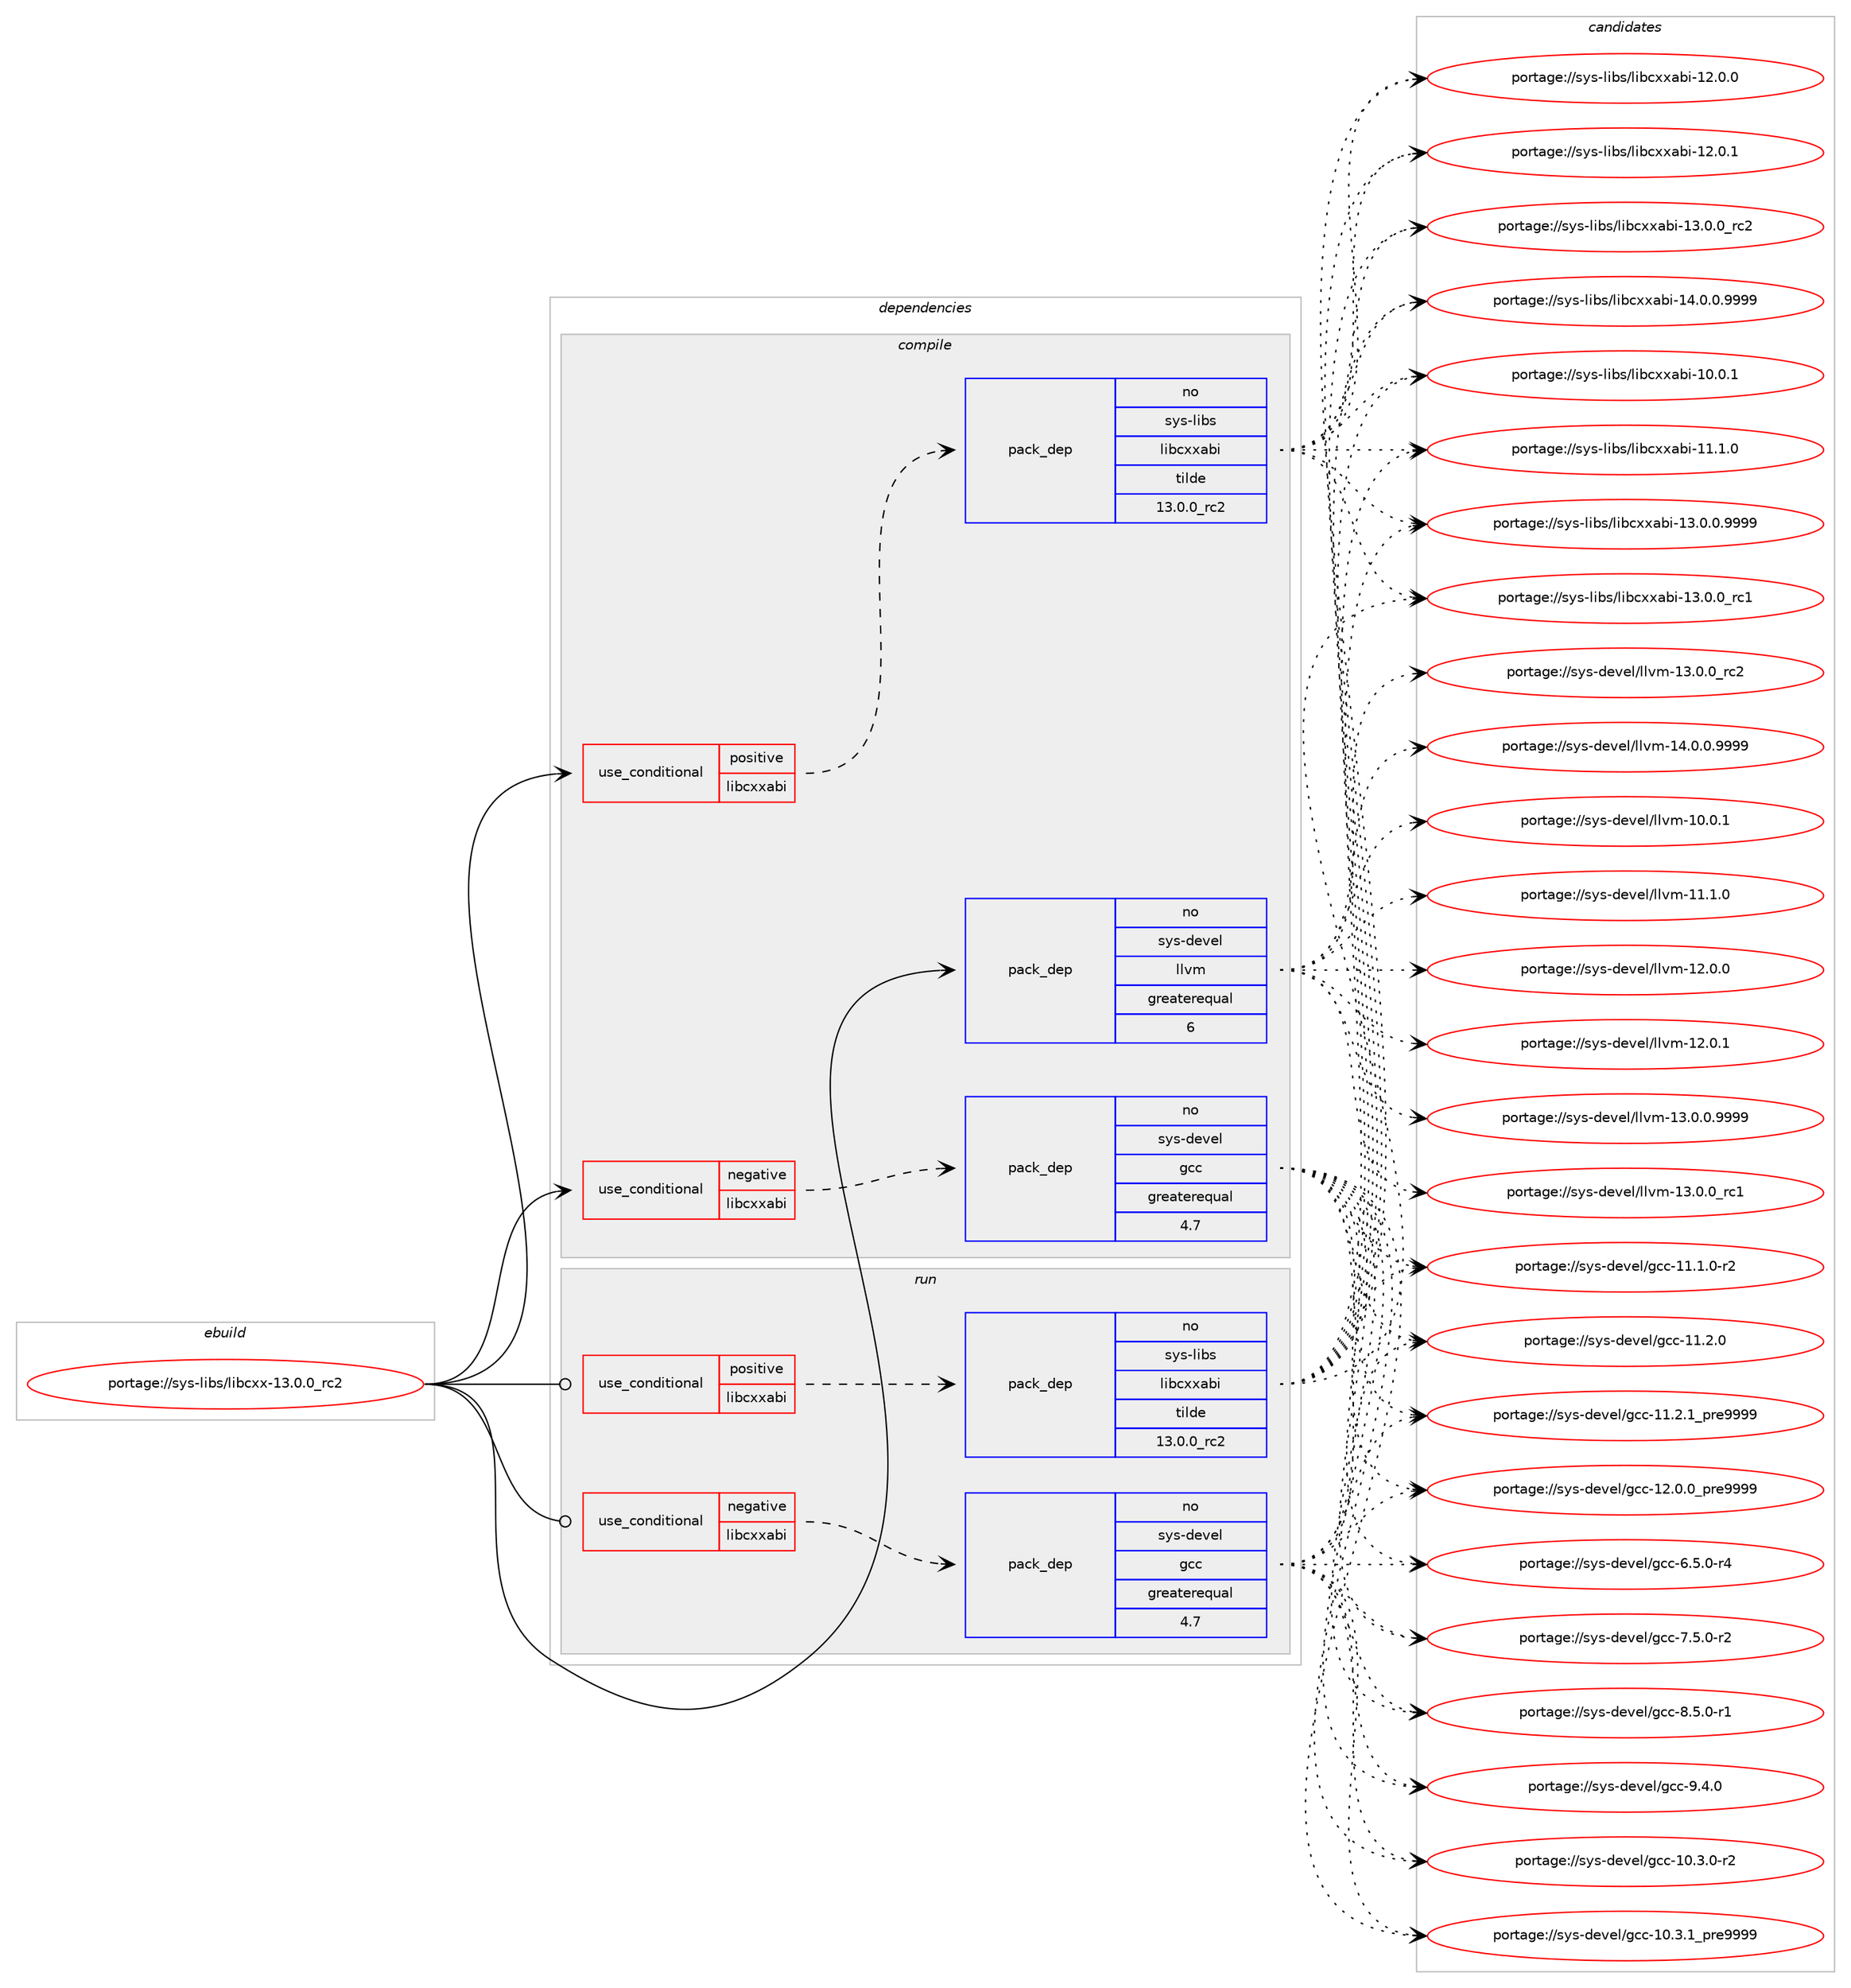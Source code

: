 digraph prolog {

# *************
# Graph options
# *************

newrank=true;
concentrate=true;
compound=true;
graph [rankdir=LR,fontname=Helvetica,fontsize=10,ranksep=1.5];#, ranksep=2.5, nodesep=0.2];
edge  [arrowhead=vee];
node  [fontname=Helvetica,fontsize=10];

# **********
# The ebuild
# **********

subgraph cluster_leftcol {
color=gray;
rank=same;
label=<<i>ebuild</i>>;
id [label="portage://sys-libs/libcxx-13.0.0_rc2", color=red, width=4, href="../sys-libs/libcxx-13.0.0_rc2.svg"];
}

# ****************
# The dependencies
# ****************

subgraph cluster_midcol {
color=gray;
label=<<i>dependencies</i>>;
subgraph cluster_compile {
fillcolor="#eeeeee";
style=filled;
label=<<i>compile</i>>;
subgraph cond395 {
dependency723 [label=<<TABLE BORDER="0" CELLBORDER="1" CELLSPACING="0" CELLPADDING="4"><TR><TD ROWSPAN="3" CELLPADDING="10">use_conditional</TD></TR><TR><TD>negative</TD></TR><TR><TD>libcxxabi</TD></TR></TABLE>>, shape=none, color=red];
subgraph pack307 {
dependency724 [label=<<TABLE BORDER="0" CELLBORDER="1" CELLSPACING="0" CELLPADDING="4" WIDTH="220"><TR><TD ROWSPAN="6" CELLPADDING="30">pack_dep</TD></TR><TR><TD WIDTH="110">no</TD></TR><TR><TD>sys-devel</TD></TR><TR><TD>gcc</TD></TR><TR><TD>greaterequal</TD></TR><TR><TD>4.7</TD></TR></TABLE>>, shape=none, color=blue];
}
dependency723:e -> dependency724:w [weight=20,style="dashed",arrowhead="vee"];
}
id:e -> dependency723:w [weight=20,style="solid",arrowhead="vee"];
subgraph cond396 {
dependency725 [label=<<TABLE BORDER="0" CELLBORDER="1" CELLSPACING="0" CELLPADDING="4"><TR><TD ROWSPAN="3" CELLPADDING="10">use_conditional</TD></TR><TR><TD>positive</TD></TR><TR><TD>libcxxabi</TD></TR></TABLE>>, shape=none, color=red];
subgraph pack308 {
dependency726 [label=<<TABLE BORDER="0" CELLBORDER="1" CELLSPACING="0" CELLPADDING="4" WIDTH="220"><TR><TD ROWSPAN="6" CELLPADDING="30">pack_dep</TD></TR><TR><TD WIDTH="110">no</TD></TR><TR><TD>sys-libs</TD></TR><TR><TD>libcxxabi</TD></TR><TR><TD>tilde</TD></TR><TR><TD>13.0.0_rc2</TD></TR></TABLE>>, shape=none, color=blue];
}
dependency725:e -> dependency726:w [weight=20,style="dashed",arrowhead="vee"];
}
id:e -> dependency725:w [weight=20,style="solid",arrowhead="vee"];
subgraph pack309 {
dependency727 [label=<<TABLE BORDER="0" CELLBORDER="1" CELLSPACING="0" CELLPADDING="4" WIDTH="220"><TR><TD ROWSPAN="6" CELLPADDING="30">pack_dep</TD></TR><TR><TD WIDTH="110">no</TD></TR><TR><TD>sys-devel</TD></TR><TR><TD>llvm</TD></TR><TR><TD>greaterequal</TD></TR><TR><TD>6</TD></TR></TABLE>>, shape=none, color=blue];
}
id:e -> dependency727:w [weight=20,style="solid",arrowhead="vee"];
# *** BEGIN UNKNOWN DEPENDENCY TYPE (TODO) ***
# id -> package_dependency(portage://sys-libs/libcxx-13.0.0_rc2,install,strong,sys-devel,llvm,none,[,,],[slot(0)],[])
# *** END UNKNOWN DEPENDENCY TYPE (TODO) ***

}
subgraph cluster_compileandrun {
fillcolor="#eeeeee";
style=filled;
label=<<i>compile and run</i>>;
}
subgraph cluster_run {
fillcolor="#eeeeee";
style=filled;
label=<<i>run</i>>;
subgraph cond397 {
dependency728 [label=<<TABLE BORDER="0" CELLBORDER="1" CELLSPACING="0" CELLPADDING="4"><TR><TD ROWSPAN="3" CELLPADDING="10">use_conditional</TD></TR><TR><TD>negative</TD></TR><TR><TD>libcxxabi</TD></TR></TABLE>>, shape=none, color=red];
subgraph pack310 {
dependency729 [label=<<TABLE BORDER="0" CELLBORDER="1" CELLSPACING="0" CELLPADDING="4" WIDTH="220"><TR><TD ROWSPAN="6" CELLPADDING="30">pack_dep</TD></TR><TR><TD WIDTH="110">no</TD></TR><TR><TD>sys-devel</TD></TR><TR><TD>gcc</TD></TR><TR><TD>greaterequal</TD></TR><TR><TD>4.7</TD></TR></TABLE>>, shape=none, color=blue];
}
dependency728:e -> dependency729:w [weight=20,style="dashed",arrowhead="vee"];
}
id:e -> dependency728:w [weight=20,style="solid",arrowhead="odot"];
subgraph cond398 {
dependency730 [label=<<TABLE BORDER="0" CELLBORDER="1" CELLSPACING="0" CELLPADDING="4"><TR><TD ROWSPAN="3" CELLPADDING="10">use_conditional</TD></TR><TR><TD>positive</TD></TR><TR><TD>libcxxabi</TD></TR></TABLE>>, shape=none, color=red];
subgraph pack311 {
dependency731 [label=<<TABLE BORDER="0" CELLBORDER="1" CELLSPACING="0" CELLPADDING="4" WIDTH="220"><TR><TD ROWSPAN="6" CELLPADDING="30">pack_dep</TD></TR><TR><TD WIDTH="110">no</TD></TR><TR><TD>sys-libs</TD></TR><TR><TD>libcxxabi</TD></TR><TR><TD>tilde</TD></TR><TR><TD>13.0.0_rc2</TD></TR></TABLE>>, shape=none, color=blue];
}
dependency730:e -> dependency731:w [weight=20,style="dashed",arrowhead="vee"];
}
id:e -> dependency730:w [weight=20,style="solid",arrowhead="odot"];
}
}

# **************
# The candidates
# **************

subgraph cluster_choices {
rank=same;
color=gray;
label=<<i>candidates</i>>;

subgraph choice307 {
color=black;
nodesep=1;
choice11512111545100101118101108471039999454948465146484511450 [label="portage://sys-devel/gcc-10.3.0-r2", color=red, width=4,href="../sys-devel/gcc-10.3.0-r2.svg"];
choice11512111545100101118101108471039999454948465146499511211410157575757 [label="portage://sys-devel/gcc-10.3.1_pre9999", color=red, width=4,href="../sys-devel/gcc-10.3.1_pre9999.svg"];
choice11512111545100101118101108471039999454949464946484511450 [label="portage://sys-devel/gcc-11.1.0-r2", color=red, width=4,href="../sys-devel/gcc-11.1.0-r2.svg"];
choice1151211154510010111810110847103999945494946504648 [label="portage://sys-devel/gcc-11.2.0", color=red, width=4,href="../sys-devel/gcc-11.2.0.svg"];
choice11512111545100101118101108471039999454949465046499511211410157575757 [label="portage://sys-devel/gcc-11.2.1_pre9999", color=red, width=4,href="../sys-devel/gcc-11.2.1_pre9999.svg"];
choice11512111545100101118101108471039999454950464846489511211410157575757 [label="portage://sys-devel/gcc-12.0.0_pre9999", color=red, width=4,href="../sys-devel/gcc-12.0.0_pre9999.svg"];
choice115121115451001011181011084710399994554465346484511452 [label="portage://sys-devel/gcc-6.5.0-r4", color=red, width=4,href="../sys-devel/gcc-6.5.0-r4.svg"];
choice115121115451001011181011084710399994555465346484511450 [label="portage://sys-devel/gcc-7.5.0-r2", color=red, width=4,href="../sys-devel/gcc-7.5.0-r2.svg"];
choice115121115451001011181011084710399994556465346484511449 [label="portage://sys-devel/gcc-8.5.0-r1", color=red, width=4,href="../sys-devel/gcc-8.5.0-r1.svg"];
choice11512111545100101118101108471039999455746524648 [label="portage://sys-devel/gcc-9.4.0", color=red, width=4,href="../sys-devel/gcc-9.4.0.svg"];
dependency724:e -> choice11512111545100101118101108471039999454948465146484511450:w [style=dotted,weight="100"];
dependency724:e -> choice11512111545100101118101108471039999454948465146499511211410157575757:w [style=dotted,weight="100"];
dependency724:e -> choice11512111545100101118101108471039999454949464946484511450:w [style=dotted,weight="100"];
dependency724:e -> choice1151211154510010111810110847103999945494946504648:w [style=dotted,weight="100"];
dependency724:e -> choice11512111545100101118101108471039999454949465046499511211410157575757:w [style=dotted,weight="100"];
dependency724:e -> choice11512111545100101118101108471039999454950464846489511211410157575757:w [style=dotted,weight="100"];
dependency724:e -> choice115121115451001011181011084710399994554465346484511452:w [style=dotted,weight="100"];
dependency724:e -> choice115121115451001011181011084710399994555465346484511450:w [style=dotted,weight="100"];
dependency724:e -> choice115121115451001011181011084710399994556465346484511449:w [style=dotted,weight="100"];
dependency724:e -> choice11512111545100101118101108471039999455746524648:w [style=dotted,weight="100"];
}
subgraph choice308 {
color=black;
nodesep=1;
choice1151211154510810598115471081059899120120979810545494846484649 [label="portage://sys-libs/libcxxabi-10.0.1", color=red, width=4,href="../sys-libs/libcxxabi-10.0.1.svg"];
choice1151211154510810598115471081059899120120979810545494946494648 [label="portage://sys-libs/libcxxabi-11.1.0", color=red, width=4,href="../sys-libs/libcxxabi-11.1.0.svg"];
choice1151211154510810598115471081059899120120979810545495046484648 [label="portage://sys-libs/libcxxabi-12.0.0", color=red, width=4,href="../sys-libs/libcxxabi-12.0.0.svg"];
choice1151211154510810598115471081059899120120979810545495046484649 [label="portage://sys-libs/libcxxabi-12.0.1", color=red, width=4,href="../sys-libs/libcxxabi-12.0.1.svg"];
choice11512111545108105981154710810598991201209798105454951464846484657575757 [label="portage://sys-libs/libcxxabi-13.0.0.9999", color=red, width=4,href="../sys-libs/libcxxabi-13.0.0.9999.svg"];
choice1151211154510810598115471081059899120120979810545495146484648951149949 [label="portage://sys-libs/libcxxabi-13.0.0_rc1", color=red, width=4,href="../sys-libs/libcxxabi-13.0.0_rc1.svg"];
choice1151211154510810598115471081059899120120979810545495146484648951149950 [label="portage://sys-libs/libcxxabi-13.0.0_rc2", color=red, width=4,href="../sys-libs/libcxxabi-13.0.0_rc2.svg"];
choice11512111545108105981154710810598991201209798105454952464846484657575757 [label="portage://sys-libs/libcxxabi-14.0.0.9999", color=red, width=4,href="../sys-libs/libcxxabi-14.0.0.9999.svg"];
dependency726:e -> choice1151211154510810598115471081059899120120979810545494846484649:w [style=dotted,weight="100"];
dependency726:e -> choice1151211154510810598115471081059899120120979810545494946494648:w [style=dotted,weight="100"];
dependency726:e -> choice1151211154510810598115471081059899120120979810545495046484648:w [style=dotted,weight="100"];
dependency726:e -> choice1151211154510810598115471081059899120120979810545495046484649:w [style=dotted,weight="100"];
dependency726:e -> choice11512111545108105981154710810598991201209798105454951464846484657575757:w [style=dotted,weight="100"];
dependency726:e -> choice1151211154510810598115471081059899120120979810545495146484648951149949:w [style=dotted,weight="100"];
dependency726:e -> choice1151211154510810598115471081059899120120979810545495146484648951149950:w [style=dotted,weight="100"];
dependency726:e -> choice11512111545108105981154710810598991201209798105454952464846484657575757:w [style=dotted,weight="100"];
}
subgraph choice309 {
color=black;
nodesep=1;
choice115121115451001011181011084710810811810945494846484649 [label="portage://sys-devel/llvm-10.0.1", color=red, width=4,href="../sys-devel/llvm-10.0.1.svg"];
choice115121115451001011181011084710810811810945494946494648 [label="portage://sys-devel/llvm-11.1.0", color=red, width=4,href="../sys-devel/llvm-11.1.0.svg"];
choice115121115451001011181011084710810811810945495046484648 [label="portage://sys-devel/llvm-12.0.0", color=red, width=4,href="../sys-devel/llvm-12.0.0.svg"];
choice115121115451001011181011084710810811810945495046484649 [label="portage://sys-devel/llvm-12.0.1", color=red, width=4,href="../sys-devel/llvm-12.0.1.svg"];
choice1151211154510010111810110847108108118109454951464846484657575757 [label="portage://sys-devel/llvm-13.0.0.9999", color=red, width=4,href="../sys-devel/llvm-13.0.0.9999.svg"];
choice115121115451001011181011084710810811810945495146484648951149949 [label="portage://sys-devel/llvm-13.0.0_rc1", color=red, width=4,href="../sys-devel/llvm-13.0.0_rc1.svg"];
choice115121115451001011181011084710810811810945495146484648951149950 [label="portage://sys-devel/llvm-13.0.0_rc2", color=red, width=4,href="../sys-devel/llvm-13.0.0_rc2.svg"];
choice1151211154510010111810110847108108118109454952464846484657575757 [label="portage://sys-devel/llvm-14.0.0.9999", color=red, width=4,href="../sys-devel/llvm-14.0.0.9999.svg"];
dependency727:e -> choice115121115451001011181011084710810811810945494846484649:w [style=dotted,weight="100"];
dependency727:e -> choice115121115451001011181011084710810811810945494946494648:w [style=dotted,weight="100"];
dependency727:e -> choice115121115451001011181011084710810811810945495046484648:w [style=dotted,weight="100"];
dependency727:e -> choice115121115451001011181011084710810811810945495046484649:w [style=dotted,weight="100"];
dependency727:e -> choice1151211154510010111810110847108108118109454951464846484657575757:w [style=dotted,weight="100"];
dependency727:e -> choice115121115451001011181011084710810811810945495146484648951149949:w [style=dotted,weight="100"];
dependency727:e -> choice115121115451001011181011084710810811810945495146484648951149950:w [style=dotted,weight="100"];
dependency727:e -> choice1151211154510010111810110847108108118109454952464846484657575757:w [style=dotted,weight="100"];
}
subgraph choice310 {
color=black;
nodesep=1;
choice11512111545100101118101108471039999454948465146484511450 [label="portage://sys-devel/gcc-10.3.0-r2", color=red, width=4,href="../sys-devel/gcc-10.3.0-r2.svg"];
choice11512111545100101118101108471039999454948465146499511211410157575757 [label="portage://sys-devel/gcc-10.3.1_pre9999", color=red, width=4,href="../sys-devel/gcc-10.3.1_pre9999.svg"];
choice11512111545100101118101108471039999454949464946484511450 [label="portage://sys-devel/gcc-11.1.0-r2", color=red, width=4,href="../sys-devel/gcc-11.1.0-r2.svg"];
choice1151211154510010111810110847103999945494946504648 [label="portage://sys-devel/gcc-11.2.0", color=red, width=4,href="../sys-devel/gcc-11.2.0.svg"];
choice11512111545100101118101108471039999454949465046499511211410157575757 [label="portage://sys-devel/gcc-11.2.1_pre9999", color=red, width=4,href="../sys-devel/gcc-11.2.1_pre9999.svg"];
choice11512111545100101118101108471039999454950464846489511211410157575757 [label="portage://sys-devel/gcc-12.0.0_pre9999", color=red, width=4,href="../sys-devel/gcc-12.0.0_pre9999.svg"];
choice115121115451001011181011084710399994554465346484511452 [label="portage://sys-devel/gcc-6.5.0-r4", color=red, width=4,href="../sys-devel/gcc-6.5.0-r4.svg"];
choice115121115451001011181011084710399994555465346484511450 [label="portage://sys-devel/gcc-7.5.0-r2", color=red, width=4,href="../sys-devel/gcc-7.5.0-r2.svg"];
choice115121115451001011181011084710399994556465346484511449 [label="portage://sys-devel/gcc-8.5.0-r1", color=red, width=4,href="../sys-devel/gcc-8.5.0-r1.svg"];
choice11512111545100101118101108471039999455746524648 [label="portage://sys-devel/gcc-9.4.0", color=red, width=4,href="../sys-devel/gcc-9.4.0.svg"];
dependency729:e -> choice11512111545100101118101108471039999454948465146484511450:w [style=dotted,weight="100"];
dependency729:e -> choice11512111545100101118101108471039999454948465146499511211410157575757:w [style=dotted,weight="100"];
dependency729:e -> choice11512111545100101118101108471039999454949464946484511450:w [style=dotted,weight="100"];
dependency729:e -> choice1151211154510010111810110847103999945494946504648:w [style=dotted,weight="100"];
dependency729:e -> choice11512111545100101118101108471039999454949465046499511211410157575757:w [style=dotted,weight="100"];
dependency729:e -> choice11512111545100101118101108471039999454950464846489511211410157575757:w [style=dotted,weight="100"];
dependency729:e -> choice115121115451001011181011084710399994554465346484511452:w [style=dotted,weight="100"];
dependency729:e -> choice115121115451001011181011084710399994555465346484511450:w [style=dotted,weight="100"];
dependency729:e -> choice115121115451001011181011084710399994556465346484511449:w [style=dotted,weight="100"];
dependency729:e -> choice11512111545100101118101108471039999455746524648:w [style=dotted,weight="100"];
}
subgraph choice311 {
color=black;
nodesep=1;
choice1151211154510810598115471081059899120120979810545494846484649 [label="portage://sys-libs/libcxxabi-10.0.1", color=red, width=4,href="../sys-libs/libcxxabi-10.0.1.svg"];
choice1151211154510810598115471081059899120120979810545494946494648 [label="portage://sys-libs/libcxxabi-11.1.0", color=red, width=4,href="../sys-libs/libcxxabi-11.1.0.svg"];
choice1151211154510810598115471081059899120120979810545495046484648 [label="portage://sys-libs/libcxxabi-12.0.0", color=red, width=4,href="../sys-libs/libcxxabi-12.0.0.svg"];
choice1151211154510810598115471081059899120120979810545495046484649 [label="portage://sys-libs/libcxxabi-12.0.1", color=red, width=4,href="../sys-libs/libcxxabi-12.0.1.svg"];
choice11512111545108105981154710810598991201209798105454951464846484657575757 [label="portage://sys-libs/libcxxabi-13.0.0.9999", color=red, width=4,href="../sys-libs/libcxxabi-13.0.0.9999.svg"];
choice1151211154510810598115471081059899120120979810545495146484648951149949 [label="portage://sys-libs/libcxxabi-13.0.0_rc1", color=red, width=4,href="../sys-libs/libcxxabi-13.0.0_rc1.svg"];
choice1151211154510810598115471081059899120120979810545495146484648951149950 [label="portage://sys-libs/libcxxabi-13.0.0_rc2", color=red, width=4,href="../sys-libs/libcxxabi-13.0.0_rc2.svg"];
choice11512111545108105981154710810598991201209798105454952464846484657575757 [label="portage://sys-libs/libcxxabi-14.0.0.9999", color=red, width=4,href="../sys-libs/libcxxabi-14.0.0.9999.svg"];
dependency731:e -> choice1151211154510810598115471081059899120120979810545494846484649:w [style=dotted,weight="100"];
dependency731:e -> choice1151211154510810598115471081059899120120979810545494946494648:w [style=dotted,weight="100"];
dependency731:e -> choice1151211154510810598115471081059899120120979810545495046484648:w [style=dotted,weight="100"];
dependency731:e -> choice1151211154510810598115471081059899120120979810545495046484649:w [style=dotted,weight="100"];
dependency731:e -> choice11512111545108105981154710810598991201209798105454951464846484657575757:w [style=dotted,weight="100"];
dependency731:e -> choice1151211154510810598115471081059899120120979810545495146484648951149949:w [style=dotted,weight="100"];
dependency731:e -> choice1151211154510810598115471081059899120120979810545495146484648951149950:w [style=dotted,weight="100"];
dependency731:e -> choice11512111545108105981154710810598991201209798105454952464846484657575757:w [style=dotted,weight="100"];
}
}

}
